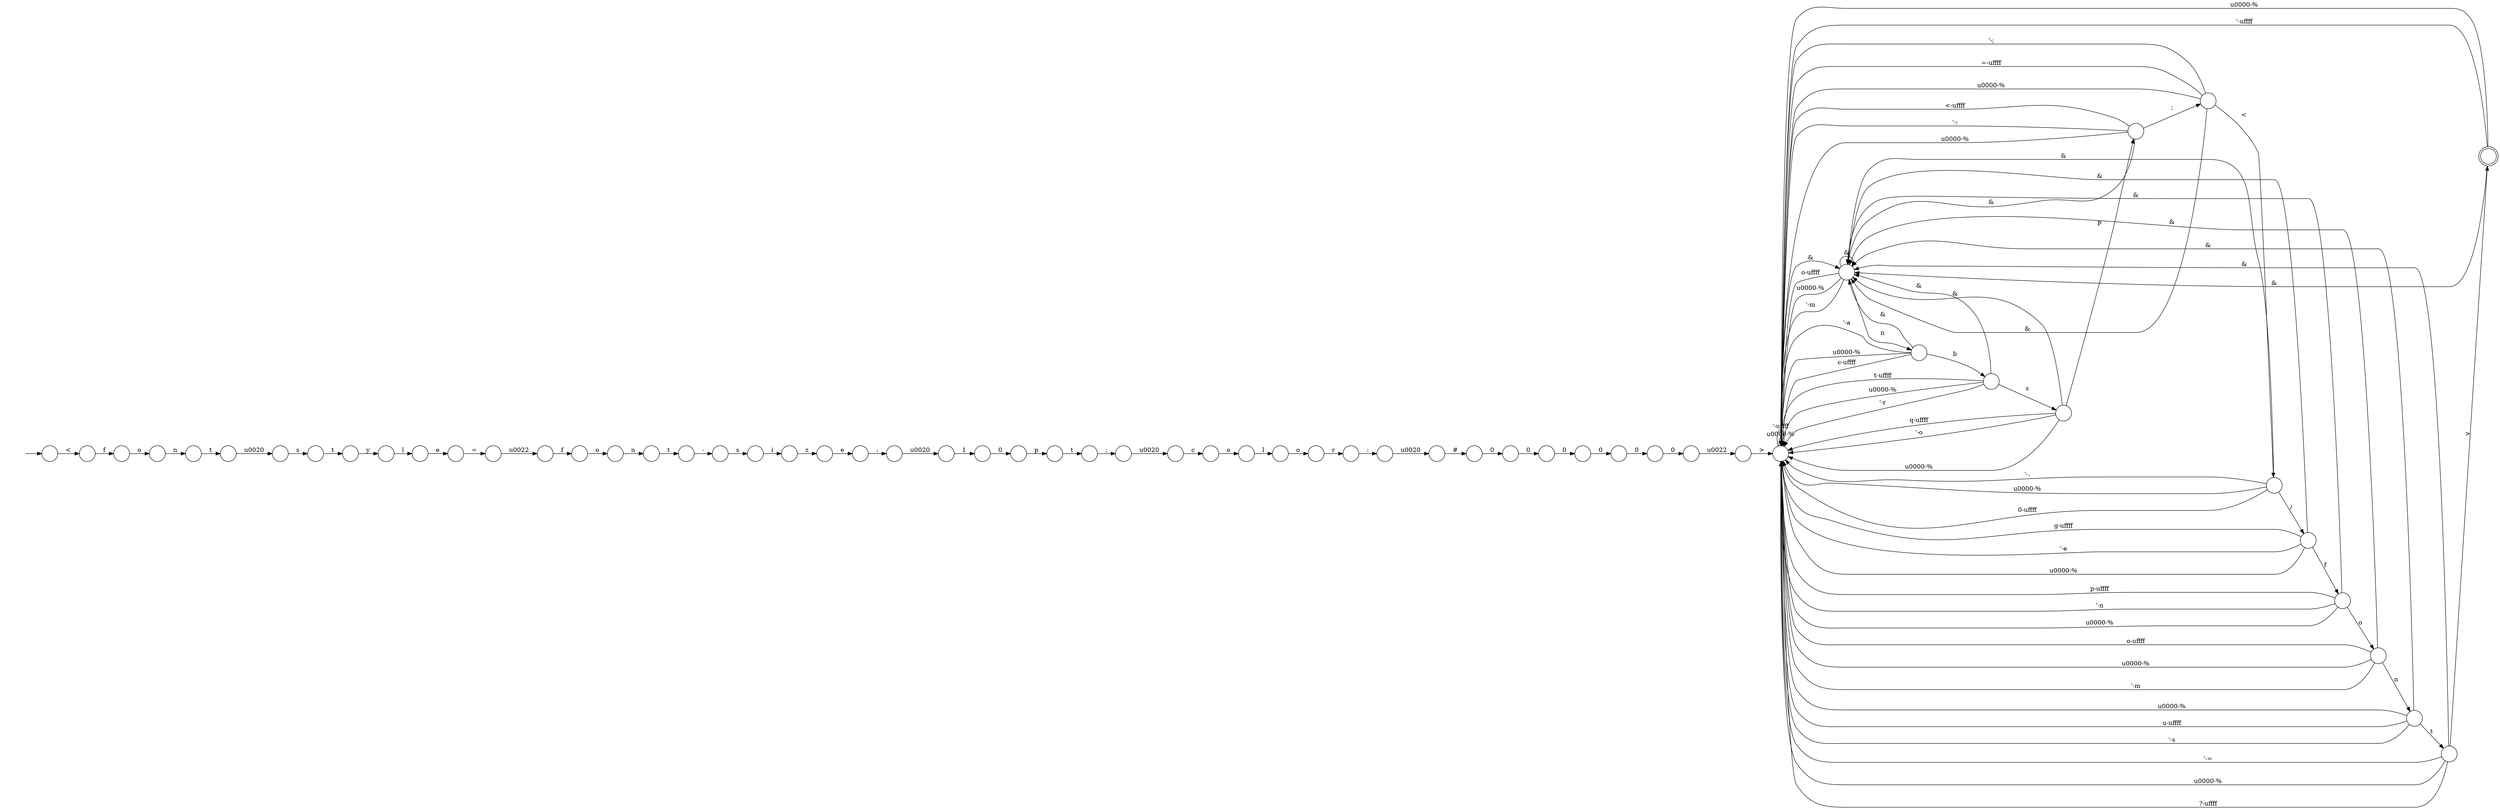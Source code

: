 digraph Automaton {
  rankdir = LR;
  0 [shape=circle,label=""];
  0 -> 31 [label="c"]
  1 [shape=circle,label=""];
  1 -> 24 [label="t"]
  2 [shape=circle,label=""];
  2 -> 17 [label="\u0022"]
  3 [shape=circle,label=""];
  3 -> 19 [label="i"]
  4 [shape=circle,label=""];
  4 -> 52 [label="f"]
  5 [shape=circle,label=""];
  5 -> 54 [label="&"]
  5 -> 49 [label="'-a"]
  5 -> 36 [label="b"]
  5 -> 49 [label="\u0000-%"]
  5 -> 49 [label="c-\uffff"]
  6 [shape=circle,label=""];
  6 -> 48 [label="l"]
  7 [shape=circle,label=""];
  7 -> 42 [label="\u0020"]
  8 [shape=circle,label=""];
  8 -> 49 [label="'-;"]
  8 -> 49 [label="=-\uffff"]
  8 -> 54 [label="&"]
  8 -> 49 [label="\u0000-%"]
  8 -> 11 [label="<"]
  9 [shape=circle,label=""];
  9 -> 7 [label=":"]
  10 [shape=circle,label=""];
  10 -> 38 [label="f"]
  10 -> 54 [label="&"]
  10 -> 49 [label="g-\uffff"]
  10 -> 49 [label="'-e"]
  10 -> 49 [label="\u0000-%"]
  11 [shape=circle,label=""];
  11 -> 54 [label="&"]
  11 -> 49 [label="'-."]
  11 -> 10 [label="/"]
  11 -> 49 [label="\u0000-%"]
  11 -> 49 [label="0-\uffff"]
  12 [shape=circle,label=""];
  12 -> 49 [label="<-\uffff"]
  12 -> 49 [label="'-:"]
  12 -> 54 [label="&"]
  12 -> 8 [label=";"]
  12 -> 49 [label="\u0000-%"]
  13 [shape=circle,label=""];
  13 -> 25 [label="0"]
  14 [shape=circle,label=""];
  14 -> 56 [label="p"]
  15 [shape=circle,label=""];
  15 -> 41 [label="e"]
  16 [shape=doublecircle,label=""];
  16 -> 54 [label="&"]
  16 -> 49 [label="\u0000-%"]
  16 -> 49 [label="'-\uffff"]
  17 [shape=circle,label=""];
  17 -> 49 [label=">"]
  18 [shape=circle,label=""];
  initial [shape=plaintext,label=""];
  initial -> 18
  18 -> 27 [label="<"]
  19 [shape=circle,label=""];
  19 -> 37 [label="z"]
  20 [shape=circle,label=""];
  20 -> 50 [label="o"]
  21 [shape=circle,label=""];
  21 -> 45 [label=":"]
  22 [shape=circle,label=""];
  22 -> 3 [label="s"]
  23 [shape=circle,label=""];
  23 -> 34 [label="n"]
  24 [shape=circle,label=""];
  24 -> 28 [label="\u0020"]
  25 [shape=circle,label=""];
  25 -> 57 [label="0"]
  26 [shape=circle,label=""];
  26 -> 43 [label="n"]
  26 -> 54 [label="&"]
  26 -> 49 [label="o-\uffff"]
  26 -> 49 [label="\u0000-%"]
  26 -> 49 [label="'-m"]
  27 [shape=circle,label=""];
  27 -> 20 [label="f"]
  28 [shape=circle,label=""];
  28 -> 29 [label="s"]
  29 [shape=circle,label=""];
  29 -> 55 [label="t"]
  30 [shape=circle,label=""];
  30 -> 4 [label="\u0022"]
  31 [shape=circle,label=""];
  31 -> 6 [label="o"]
  32 [shape=circle,label=""];
  32 -> 9 [label="r"]
  33 [shape=circle,label=""];
  33 -> 13 [label="0"]
  34 [shape=circle,label=""];
  34 -> 35 [label="t"]
  35 [shape=circle,label=""];
  35 -> 22 [label="-"]
  36 [shape=circle,label=""];
  36 -> 54 [label="&"]
  36 -> 39 [label="s"]
  36 -> 49 [label="t-\uffff"]
  36 -> 49 [label="\u0000-%"]
  36 -> 49 [label="'-r"]
  37 [shape=circle,label=""];
  37 -> 21 [label="e"]
  38 [shape=circle,label=""];
  38 -> 49 [label="p-\uffff"]
  38 -> 49 [label="'-n"]
  38 -> 54 [label="&"]
  38 -> 49 [label="\u0000-%"]
  38 -> 26 [label="o"]
  39 [shape=circle,label=""];
  39 -> 49 [label="q-\uffff"]
  39 -> 49 [label="'-o"]
  39 -> 54 [label="&"]
  39 -> 12 [label="p"]
  39 -> 49 [label="\u0000-%"]
  40 [shape=circle,label=""];
  40 -> 46 [label=";"]
  41 [shape=circle,label=""];
  41 -> 30 [label="="]
  42 [shape=circle,label=""];
  42 -> 33 [label="#"]
  43 [shape=circle,label=""];
  43 -> 54 [label="&"]
  43 -> 47 [label="t"]
  43 -> 49 [label="\u0000-%"]
  43 -> 49 [label="u-\uffff"]
  43 -> 49 [label="'-s"]
  44 [shape=circle,label=""];
  44 -> 14 [label="0"]
  45 [shape=circle,label=""];
  45 -> 53 [label="\u0020"]
  46 [shape=circle,label=""];
  46 -> 0 [label="\u0020"]
  47 [shape=circle,label=""];
  47 -> 54 [label="&"]
  47 -> 49 [label="'-="]
  47 -> 16 [label=">"]
  47 -> 49 [label="\u0000-%"]
  47 -> 49 [label="?-\uffff"]
  48 [shape=circle,label=""];
  48 -> 32 [label="o"]
  49 [shape=circle,label=""];
  49 -> 54 [label="&"]
  49 -> 49 [label="\u0000-%"]
  49 -> 49 [label="'-\uffff"]
  50 [shape=circle,label=""];
  50 -> 1 [label="n"]
  51 [shape=circle,label=""];
  51 -> 2 [label="0"]
  52 [shape=circle,label=""];
  52 -> 23 [label="o"]
  53 [shape=circle,label=""];
  53 -> 44 [label="1"]
  54 [shape=circle,label=""];
  54 -> 5 [label="n"]
  54 -> 54 [label="&"]
  54 -> 49 [label="o-\uffff"]
  54 -> 49 [label="\u0000-%"]
  54 -> 49 [label="'-m"]
  55 [shape=circle,label=""];
  55 -> 59 [label="y"]
  56 [shape=circle,label=""];
  56 -> 40 [label="t"]
  57 [shape=circle,label=""];
  57 -> 58 [label="0"]
  58 [shape=circle,label=""];
  58 -> 51 [label="0"]
  59 [shape=circle,label=""];
  59 -> 15 [label="l"]
}


